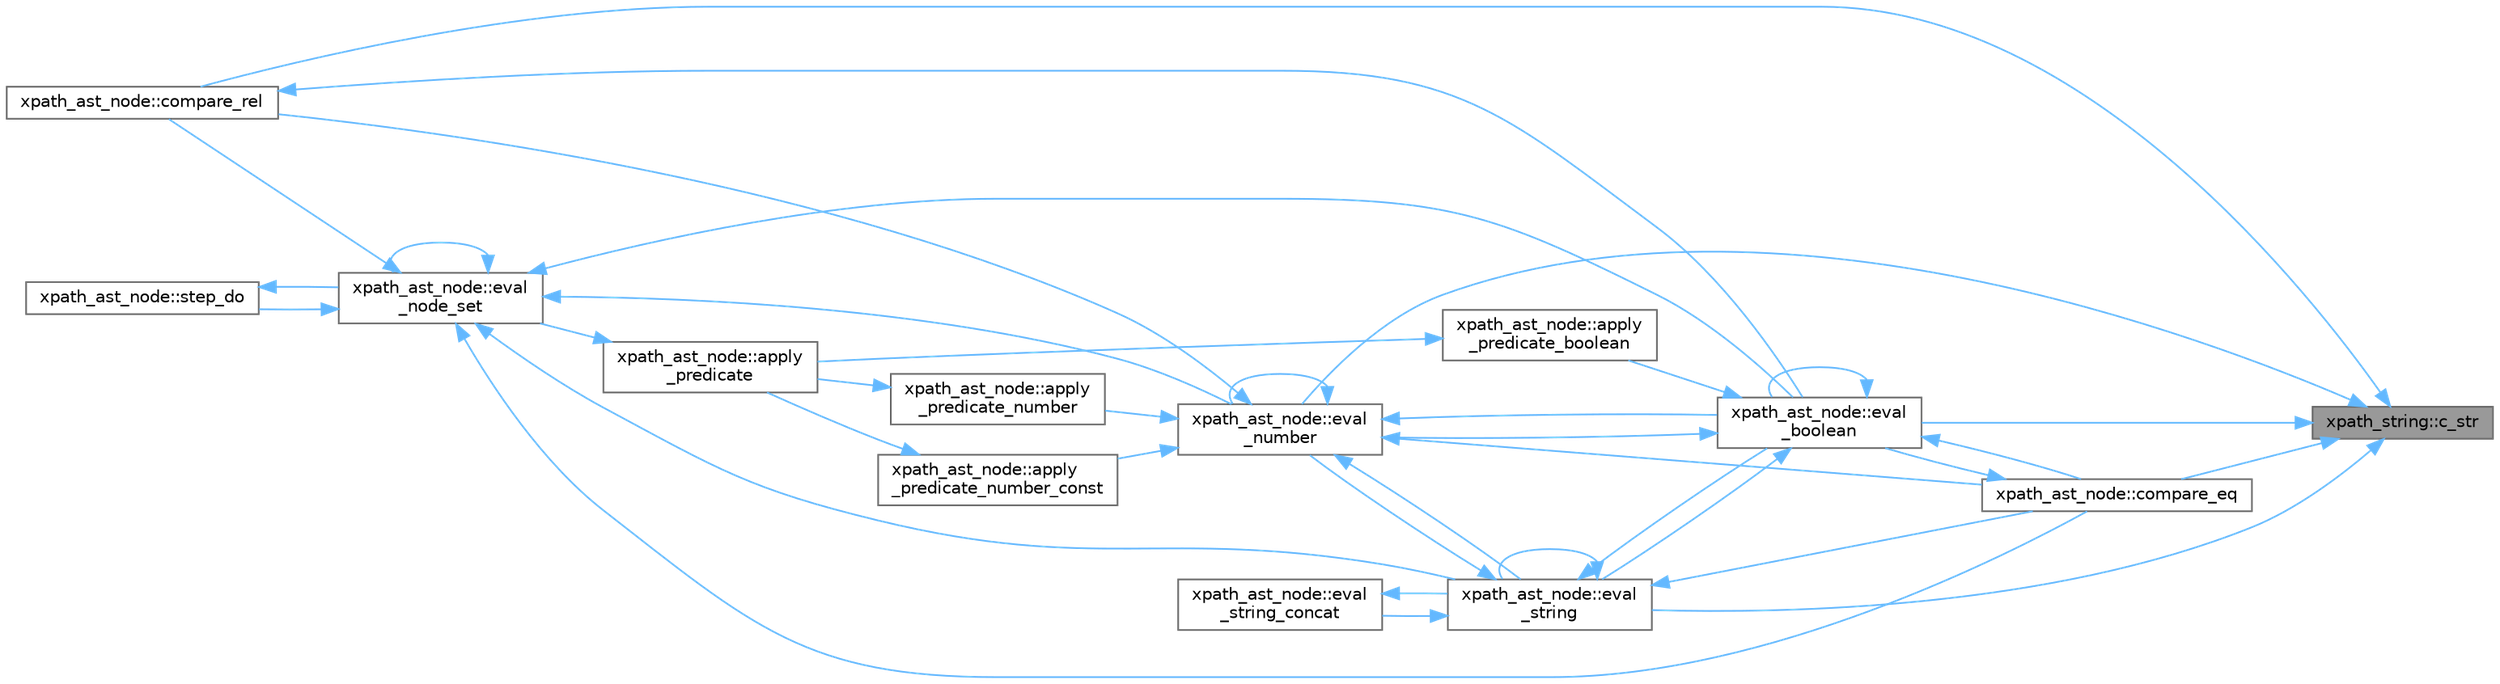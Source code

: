 digraph "xpath_string::c_str"
{
 // INTERACTIVE_SVG=YES
 // LATEX_PDF_SIZE
  bgcolor="transparent";
  edge [fontname=Helvetica,fontsize=10,labelfontname=Helvetica,labelfontsize=10];
  node [fontname=Helvetica,fontsize=10,shape=box,height=0.2,width=0.4];
  rankdir="RL";
  Node1 [id="Node000001",label="xpath_string::c_str",height=0.2,width=0.4,color="gray40", fillcolor="grey60", style="filled", fontcolor="black",tooltip=" "];
  Node1 -> Node2 [id="edge1_Node000001_Node000002",dir="back",color="steelblue1",style="solid",tooltip=" "];
  Node2 [id="Node000002",label="xpath_ast_node::compare_eq",height=0.2,width=0.4,color="grey40", fillcolor="white", style="filled",URL="$d3/dc5/classxpath__ast__node.html#a98dd7f6e67fe2c56c63056eed835d6a4",tooltip=" "];
  Node2 -> Node3 [id="edge2_Node000002_Node000003",dir="back",color="steelblue1",style="solid",tooltip=" "];
  Node3 [id="Node000003",label="xpath_ast_node::eval\l_boolean",height=0.2,width=0.4,color="grey40", fillcolor="white", style="filled",URL="$d3/dc5/classxpath__ast__node.html#ab7f965a92023bc2704b8e6fd9f3d7c14",tooltip=" "];
  Node3 -> Node4 [id="edge3_Node000003_Node000004",dir="back",color="steelblue1",style="solid",tooltip=" "];
  Node4 [id="Node000004",label="xpath_ast_node::apply\l_predicate_boolean",height=0.2,width=0.4,color="grey40", fillcolor="white", style="filled",URL="$d3/dc5/classxpath__ast__node.html#ab4e5bbd3f2e83c86a43349374b4bfc22",tooltip=" "];
  Node4 -> Node5 [id="edge4_Node000004_Node000005",dir="back",color="steelblue1",style="solid",tooltip=" "];
  Node5 [id="Node000005",label="xpath_ast_node::apply\l_predicate",height=0.2,width=0.4,color="grey40", fillcolor="white", style="filled",URL="$d3/dc5/classxpath__ast__node.html#a7e35f265c9e0712a16e1d8a9db4c7672",tooltip=" "];
  Node5 -> Node6 [id="edge5_Node000005_Node000006",dir="back",color="steelblue1",style="solid",tooltip=" "];
  Node6 [id="Node000006",label="xpath_ast_node::eval\l_node_set",height=0.2,width=0.4,color="grey40", fillcolor="white", style="filled",URL="$d3/dc5/classxpath__ast__node.html#a68cace396dd4eeae67ecfcd34a3a8285",tooltip=" "];
  Node6 -> Node2 [id="edge6_Node000006_Node000002",dir="back",color="steelblue1",style="solid",tooltip=" "];
  Node6 -> Node7 [id="edge7_Node000006_Node000007",dir="back",color="steelblue1",style="solid",tooltip=" "];
  Node7 [id="Node000007",label="xpath_ast_node::compare_rel",height=0.2,width=0.4,color="grey40", fillcolor="white", style="filled",URL="$d3/dc5/classxpath__ast__node.html#abb6e4c529276eaf882233dbb6e04e111",tooltip=" "];
  Node7 -> Node3 [id="edge8_Node000007_Node000003",dir="back",color="steelblue1",style="solid",tooltip=" "];
  Node6 -> Node3 [id="edge9_Node000006_Node000003",dir="back",color="steelblue1",style="solid",tooltip=" "];
  Node6 -> Node6 [id="edge10_Node000006_Node000006",dir="back",color="steelblue1",style="solid",tooltip=" "];
  Node6 -> Node8 [id="edge11_Node000006_Node000008",dir="back",color="steelblue1",style="solid",tooltip=" "];
  Node8 [id="Node000008",label="xpath_ast_node::eval\l_number",height=0.2,width=0.4,color="grey40", fillcolor="white", style="filled",URL="$d3/dc5/classxpath__ast__node.html#a92dd7048e28d486bc7f382d1fc6f1de6",tooltip=" "];
  Node8 -> Node9 [id="edge12_Node000008_Node000009",dir="back",color="steelblue1",style="solid",tooltip=" "];
  Node9 [id="Node000009",label="xpath_ast_node::apply\l_predicate_number",height=0.2,width=0.4,color="grey40", fillcolor="white", style="filled",URL="$d3/dc5/classxpath__ast__node.html#abf2d4b745493f63aebc1c89d9fde8eed",tooltip=" "];
  Node9 -> Node5 [id="edge13_Node000009_Node000005",dir="back",color="steelblue1",style="solid",tooltip=" "];
  Node8 -> Node10 [id="edge14_Node000008_Node000010",dir="back",color="steelblue1",style="solid",tooltip=" "];
  Node10 [id="Node000010",label="xpath_ast_node::apply\l_predicate_number_const",height=0.2,width=0.4,color="grey40", fillcolor="white", style="filled",URL="$d3/dc5/classxpath__ast__node.html#a8cedd7e15623b9fa431788b8843f1463",tooltip=" "];
  Node10 -> Node5 [id="edge15_Node000010_Node000005",dir="back",color="steelblue1",style="solid",tooltip=" "];
  Node8 -> Node2 [id="edge16_Node000008_Node000002",dir="back",color="steelblue1",style="solid",tooltip=" "];
  Node8 -> Node7 [id="edge17_Node000008_Node000007",dir="back",color="steelblue1",style="solid",tooltip=" "];
  Node8 -> Node3 [id="edge18_Node000008_Node000003",dir="back",color="steelblue1",style="solid",tooltip=" "];
  Node8 -> Node8 [id="edge19_Node000008_Node000008",dir="back",color="steelblue1",style="solid",tooltip=" "];
  Node8 -> Node11 [id="edge20_Node000008_Node000011",dir="back",color="steelblue1",style="solid",tooltip=" "];
  Node11 [id="Node000011",label="xpath_ast_node::eval\l_string",height=0.2,width=0.4,color="grey40", fillcolor="white", style="filled",URL="$d3/dc5/classxpath__ast__node.html#a6b675237a590548b68d0e0b97518b6df",tooltip=" "];
  Node11 -> Node2 [id="edge21_Node000011_Node000002",dir="back",color="steelblue1",style="solid",tooltip=" "];
  Node11 -> Node3 [id="edge22_Node000011_Node000003",dir="back",color="steelblue1",style="solid",tooltip=" "];
  Node11 -> Node8 [id="edge23_Node000011_Node000008",dir="back",color="steelblue1",style="solid",tooltip=" "];
  Node11 -> Node11 [id="edge24_Node000011_Node000011",dir="back",color="steelblue1",style="solid",tooltip=" "];
  Node11 -> Node12 [id="edge25_Node000011_Node000012",dir="back",color="steelblue1",style="solid",tooltip=" "];
  Node12 [id="Node000012",label="xpath_ast_node::eval\l_string_concat",height=0.2,width=0.4,color="grey40", fillcolor="white", style="filled",URL="$d3/dc5/classxpath__ast__node.html#aaf931a091af0fb91c25e90b205363b4e",tooltip=" "];
  Node12 -> Node11 [id="edge26_Node000012_Node000011",dir="back",color="steelblue1",style="solid",tooltip=" "];
  Node6 -> Node11 [id="edge27_Node000006_Node000011",dir="back",color="steelblue1",style="solid",tooltip=" "];
  Node6 -> Node13 [id="edge28_Node000006_Node000013",dir="back",color="steelblue1",style="solid",tooltip=" "];
  Node13 [id="Node000013",label="xpath_ast_node::step_do",height=0.2,width=0.4,color="grey40", fillcolor="white", style="filled",URL="$d3/dc5/classxpath__ast__node.html#a3258c05ab9aaa78e154d2ff63fe56906",tooltip=" "];
  Node13 -> Node6 [id="edge29_Node000013_Node000006",dir="back",color="steelblue1",style="solid",tooltip=" "];
  Node3 -> Node2 [id="edge30_Node000003_Node000002",dir="back",color="steelblue1",style="solid",tooltip=" "];
  Node3 -> Node3 [id="edge31_Node000003_Node000003",dir="back",color="steelblue1",style="solid",tooltip=" "];
  Node3 -> Node8 [id="edge32_Node000003_Node000008",dir="back",color="steelblue1",style="solid",tooltip=" "];
  Node3 -> Node11 [id="edge33_Node000003_Node000011",dir="back",color="steelblue1",style="solid",tooltip=" "];
  Node1 -> Node7 [id="edge34_Node000001_Node000007",dir="back",color="steelblue1",style="solid",tooltip=" "];
  Node1 -> Node3 [id="edge35_Node000001_Node000003",dir="back",color="steelblue1",style="solid",tooltip=" "];
  Node1 -> Node8 [id="edge36_Node000001_Node000008",dir="back",color="steelblue1",style="solid",tooltip=" "];
  Node1 -> Node11 [id="edge37_Node000001_Node000011",dir="back",color="steelblue1",style="solid",tooltip=" "];
}
